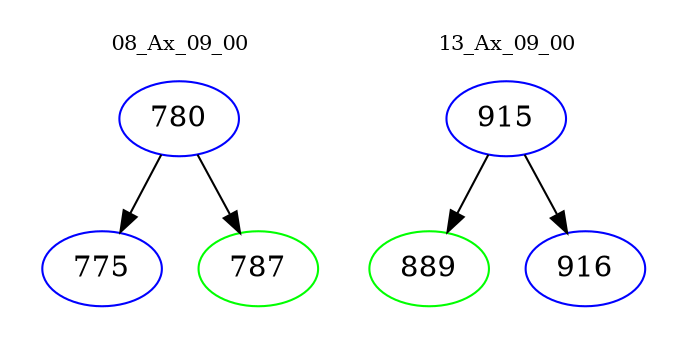 digraph{
subgraph cluster_0 {
color = white
label = "08_Ax_09_00";
fontsize=10;
T0_780 [label="780", color="blue"]
T0_780 -> T0_775 [color="black"]
T0_775 [label="775", color="blue"]
T0_780 -> T0_787 [color="black"]
T0_787 [label="787", color="green"]
}
subgraph cluster_1 {
color = white
label = "13_Ax_09_00";
fontsize=10;
T1_915 [label="915", color="blue"]
T1_915 -> T1_889 [color="black"]
T1_889 [label="889", color="green"]
T1_915 -> T1_916 [color="black"]
T1_916 [label="916", color="blue"]
}
}
